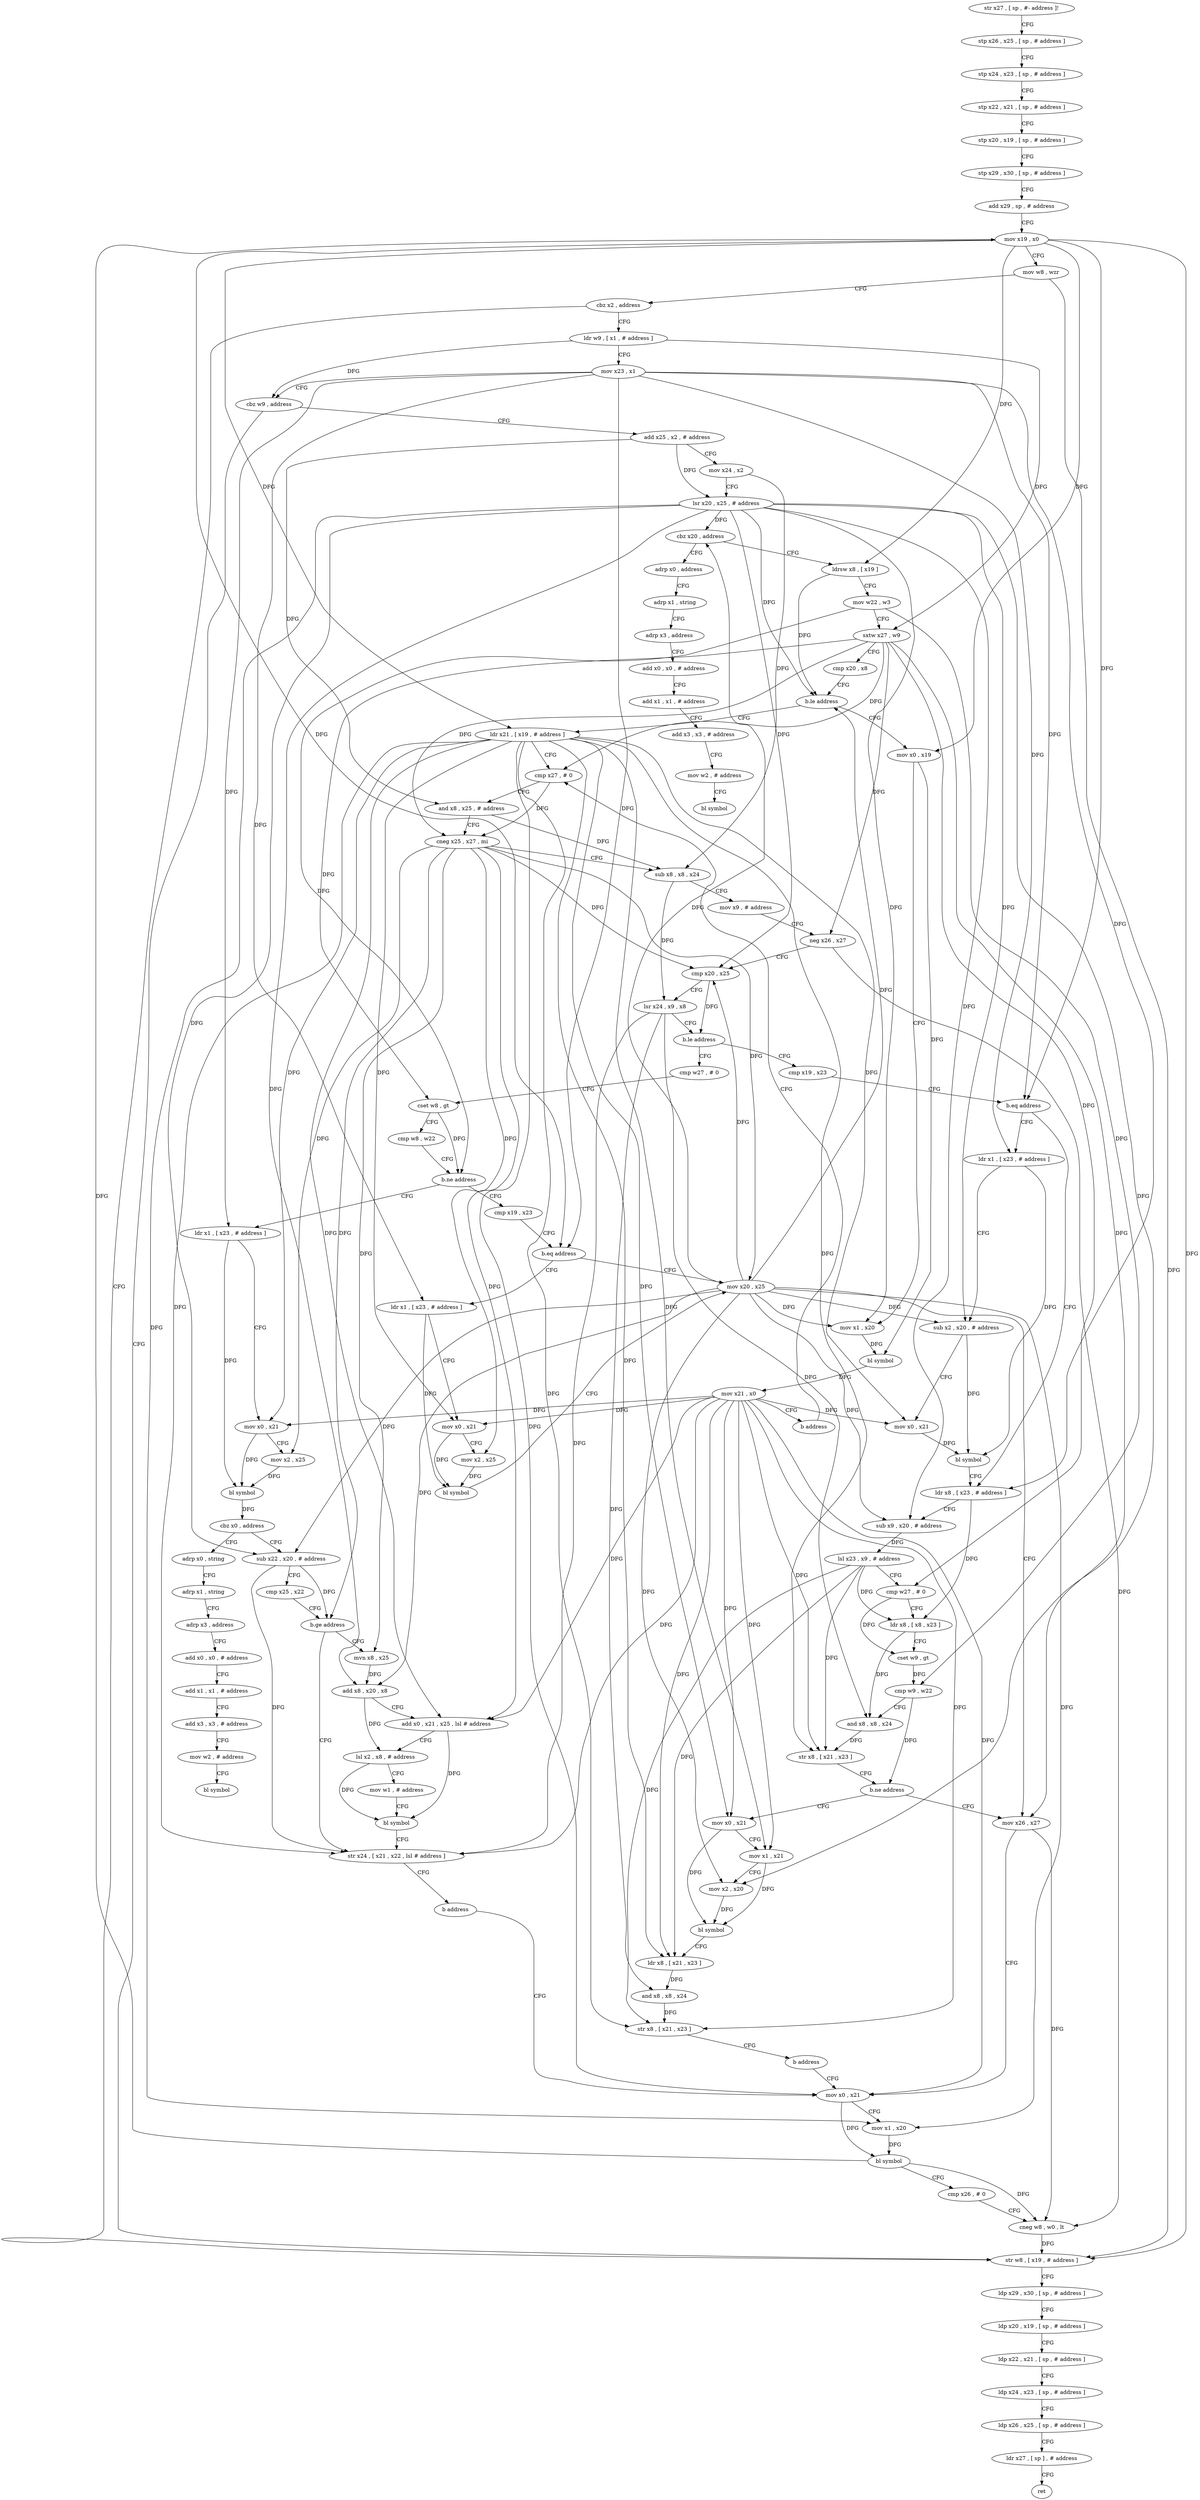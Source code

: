 digraph "func" {
"4227316" [label = "str x27 , [ sp , #- address ]!" ]
"4227320" [label = "stp x26 , x25 , [ sp , # address ]" ]
"4227324" [label = "stp x24 , x23 , [ sp , # address ]" ]
"4227328" [label = "stp x22 , x21 , [ sp , # address ]" ]
"4227332" [label = "stp x20 , x19 , [ sp , # address ]" ]
"4227336" [label = "stp x29 , x30 , [ sp , # address ]" ]
"4227340" [label = "add x29 , sp , # address" ]
"4227344" [label = "mov x19 , x0" ]
"4227348" [label = "mov w8 , wzr" ]
"4227352" [label = "cbz x2 , address" ]
"4227692" [label = "str w8 , [ x19 , # address ]" ]
"4227356" [label = "ldr w9 , [ x1 , # address ]" ]
"4227696" [label = "ldp x29 , x30 , [ sp , # address ]" ]
"4227700" [label = "ldp x20 , x19 , [ sp , # address ]" ]
"4227704" [label = "ldp x22 , x21 , [ sp , # address ]" ]
"4227708" [label = "ldp x24 , x23 , [ sp , # address ]" ]
"4227712" [label = "ldp x26 , x25 , [ sp , # address ]" ]
"4227716" [label = "ldr x27 , [ sp ] , # address" ]
"4227720" [label = "ret" ]
"4227360" [label = "mov x23 , x1" ]
"4227364" [label = "cbz w9 , address" ]
"4227368" [label = "add x25 , x2 , # address" ]
"4227372" [label = "mov x24 , x2" ]
"4227376" [label = "lsr x20 , x25 , # address" ]
"4227380" [label = "cbz x20 , address" ]
"4227724" [label = "adrp x0 , address" ]
"4227384" [label = "ldrsw x8 , [ x19 ]" ]
"4227728" [label = "adrp x1 , string" ]
"4227732" [label = "adrp x3 , address" ]
"4227736" [label = "add x0 , x0 , # address" ]
"4227740" [label = "add x1 , x1 , # address" ]
"4227744" [label = "add x3 , x3 , # address" ]
"4227748" [label = "mov w2 , # address" ]
"4227752" [label = "bl symbol" ]
"4227388" [label = "mov w22 , w3" ]
"4227392" [label = "sxtw x27 , w9" ]
"4227396" [label = "cmp x20 , x8" ]
"4227400" [label = "b.le address" ]
"4227424" [label = "ldr x21 , [ x19 , # address ]" ]
"4227404" [label = "mov x0 , x19" ]
"4227428" [label = "cmp x27 , # 0" ]
"4227408" [label = "mov x1 , x20" ]
"4227412" [label = "bl symbol" ]
"4227416" [label = "mov x21 , x0" ]
"4227420" [label = "b address" ]
"4227544" [label = "cmp x19 , x23" ]
"4227548" [label = "b.eq address" ]
"4227568" [label = "ldr x8 , [ x23 , # address ]" ]
"4227552" [label = "ldr x1 , [ x23 , # address ]" ]
"4227464" [label = "cmp w27 , # 0" ]
"4227468" [label = "cset w8 , gt" ]
"4227472" [label = "cmp w8 , w22" ]
"4227476" [label = "b.ne address" ]
"4227640" [label = "cmp x19 , x23" ]
"4227480" [label = "ldr x1 , [ x23 , # address ]" ]
"4227432" [label = "and x8 , x25 , # address" ]
"4227436" [label = "cneg x25 , x27 , mi" ]
"4227440" [label = "sub x8 , x8 , x24" ]
"4227444" [label = "mov x9 , # address" ]
"4227448" [label = "neg x26 , x27" ]
"4227452" [label = "cmp x20 , x25" ]
"4227456" [label = "lsr x24 , x9 , x8" ]
"4227460" [label = "b.le address" ]
"4227572" [label = "sub x9 , x20 , # address" ]
"4227576" [label = "lsl x23 , x9 , # address" ]
"4227580" [label = "cmp w27 , # 0" ]
"4227584" [label = "ldr x8 , [ x8 , x23 ]" ]
"4227588" [label = "cset w9 , gt" ]
"4227592" [label = "cmp w9 , w22" ]
"4227596" [label = "and x8 , x8 , x24" ]
"4227600" [label = "str x8 , [ x21 , x23 ]" ]
"4227604" [label = "b.ne address" ]
"4227668" [label = "mov x26 , x27" ]
"4227608" [label = "mov x0 , x21" ]
"4227556" [label = "sub x2 , x20 , # address" ]
"4227560" [label = "mov x0 , x21" ]
"4227564" [label = "bl symbol" ]
"4227644" [label = "b.eq address" ]
"4227664" [label = "mov x20 , x25" ]
"4227648" [label = "ldr x1 , [ x23 , # address ]" ]
"4227484" [label = "mov x0 , x21" ]
"4227488" [label = "mov x2 , x25" ]
"4227492" [label = "bl symbol" ]
"4227496" [label = "cbz x0 , address" ]
"4227756" [label = "adrp x0 , string" ]
"4227500" [label = "sub x22 , x20 , # address" ]
"4227672" [label = "mov x0 , x21" ]
"4227612" [label = "mov x1 , x21" ]
"4227616" [label = "mov x2 , x20" ]
"4227620" [label = "bl symbol" ]
"4227624" [label = "ldr x8 , [ x21 , x23 ]" ]
"4227628" [label = "and x8 , x8 , x24" ]
"4227632" [label = "str x8 , [ x21 , x23 ]" ]
"4227636" [label = "b address" ]
"4227652" [label = "mov x0 , x21" ]
"4227656" [label = "mov x2 , x25" ]
"4227660" [label = "bl symbol" ]
"4227760" [label = "adrp x1 , string" ]
"4227764" [label = "adrp x3 , address" ]
"4227768" [label = "add x0 , x0 , # address" ]
"4227772" [label = "add x1 , x1 , # address" ]
"4227776" [label = "add x3 , x3 , # address" ]
"4227780" [label = "mov w2 , # address" ]
"4227784" [label = "bl symbol" ]
"4227504" [label = "cmp x25 , x22" ]
"4227508" [label = "b.ge address" ]
"4227536" [label = "str x24 , [ x21 , x22 , lsl # address ]" ]
"4227512" [label = "mvn x8 , x25" ]
"4227676" [label = "mov x1 , x20" ]
"4227680" [label = "bl symbol" ]
"4227684" [label = "cmp x26 , # 0" ]
"4227688" [label = "cneg w8 , w0 , lt" ]
"4227540" [label = "b address" ]
"4227516" [label = "add x8 , x20 , x8" ]
"4227520" [label = "add x0 , x21 , x25 , lsl # address" ]
"4227524" [label = "lsl x2 , x8 , # address" ]
"4227528" [label = "mov w1 , # address" ]
"4227532" [label = "bl symbol" ]
"4227316" -> "4227320" [ label = "CFG" ]
"4227320" -> "4227324" [ label = "CFG" ]
"4227324" -> "4227328" [ label = "CFG" ]
"4227328" -> "4227332" [ label = "CFG" ]
"4227332" -> "4227336" [ label = "CFG" ]
"4227336" -> "4227340" [ label = "CFG" ]
"4227340" -> "4227344" [ label = "CFG" ]
"4227344" -> "4227348" [ label = "CFG" ]
"4227344" -> "4227692" [ label = "DFG" ]
"4227344" -> "4227384" [ label = "DFG" ]
"4227344" -> "4227424" [ label = "DFG" ]
"4227344" -> "4227404" [ label = "DFG" ]
"4227344" -> "4227548" [ label = "DFG" ]
"4227344" -> "4227644" [ label = "DFG" ]
"4227348" -> "4227352" [ label = "CFG" ]
"4227348" -> "4227692" [ label = "DFG" ]
"4227352" -> "4227692" [ label = "CFG" ]
"4227352" -> "4227356" [ label = "CFG" ]
"4227692" -> "4227696" [ label = "CFG" ]
"4227356" -> "4227360" [ label = "CFG" ]
"4227356" -> "4227364" [ label = "DFG" ]
"4227356" -> "4227392" [ label = "DFG" ]
"4227696" -> "4227700" [ label = "CFG" ]
"4227700" -> "4227704" [ label = "CFG" ]
"4227704" -> "4227708" [ label = "CFG" ]
"4227708" -> "4227712" [ label = "CFG" ]
"4227712" -> "4227716" [ label = "CFG" ]
"4227716" -> "4227720" [ label = "CFG" ]
"4227360" -> "4227364" [ label = "CFG" ]
"4227360" -> "4227548" [ label = "DFG" ]
"4227360" -> "4227568" [ label = "DFG" ]
"4227360" -> "4227552" [ label = "DFG" ]
"4227360" -> "4227644" [ label = "DFG" ]
"4227360" -> "4227480" [ label = "DFG" ]
"4227360" -> "4227648" [ label = "DFG" ]
"4227364" -> "4227692" [ label = "CFG" ]
"4227364" -> "4227368" [ label = "CFG" ]
"4227368" -> "4227372" [ label = "CFG" ]
"4227368" -> "4227376" [ label = "DFG" ]
"4227368" -> "4227432" [ label = "DFG" ]
"4227372" -> "4227376" [ label = "CFG" ]
"4227372" -> "4227440" [ label = "DFG" ]
"4227376" -> "4227380" [ label = "DFG" ]
"4227376" -> "4227400" [ label = "DFG" ]
"4227376" -> "4227408" [ label = "DFG" ]
"4227376" -> "4227452" [ label = "DFG" ]
"4227376" -> "4227572" [ label = "DFG" ]
"4227376" -> "4227556" [ label = "DFG" ]
"4227376" -> "4227616" [ label = "DFG" ]
"4227376" -> "4227500" [ label = "DFG" ]
"4227376" -> "4227676" [ label = "DFG" ]
"4227376" -> "4227516" [ label = "DFG" ]
"4227380" -> "4227724" [ label = "CFG" ]
"4227380" -> "4227384" [ label = "CFG" ]
"4227724" -> "4227728" [ label = "CFG" ]
"4227384" -> "4227388" [ label = "CFG" ]
"4227384" -> "4227400" [ label = "DFG" ]
"4227728" -> "4227732" [ label = "CFG" ]
"4227732" -> "4227736" [ label = "CFG" ]
"4227736" -> "4227740" [ label = "CFG" ]
"4227740" -> "4227744" [ label = "CFG" ]
"4227744" -> "4227748" [ label = "CFG" ]
"4227748" -> "4227752" [ label = "CFG" ]
"4227388" -> "4227392" [ label = "CFG" ]
"4227388" -> "4227476" [ label = "DFG" ]
"4227388" -> "4227592" [ label = "DFG" ]
"4227392" -> "4227396" [ label = "CFG" ]
"4227392" -> "4227428" [ label = "DFG" ]
"4227392" -> "4227436" [ label = "DFG" ]
"4227392" -> "4227448" [ label = "DFG" ]
"4227392" -> "4227468" [ label = "DFG" ]
"4227392" -> "4227580" [ label = "DFG" ]
"4227392" -> "4227668" [ label = "DFG" ]
"4227396" -> "4227400" [ label = "CFG" ]
"4227400" -> "4227424" [ label = "CFG" ]
"4227400" -> "4227404" [ label = "CFG" ]
"4227424" -> "4227428" [ label = "CFG" ]
"4227424" -> "4227560" [ label = "DFG" ]
"4227424" -> "4227600" [ label = "DFG" ]
"4227424" -> "4227484" [ label = "DFG" ]
"4227424" -> "4227608" [ label = "DFG" ]
"4227424" -> "4227612" [ label = "DFG" ]
"4227424" -> "4227624" [ label = "DFG" ]
"4227424" -> "4227632" [ label = "DFG" ]
"4227424" -> "4227652" [ label = "DFG" ]
"4227424" -> "4227672" [ label = "DFG" ]
"4227424" -> "4227536" [ label = "DFG" ]
"4227424" -> "4227520" [ label = "DFG" ]
"4227404" -> "4227408" [ label = "CFG" ]
"4227404" -> "4227412" [ label = "DFG" ]
"4227428" -> "4227432" [ label = "CFG" ]
"4227428" -> "4227436" [ label = "DFG" ]
"4227408" -> "4227412" [ label = "DFG" ]
"4227412" -> "4227416" [ label = "DFG" ]
"4227416" -> "4227420" [ label = "CFG" ]
"4227416" -> "4227560" [ label = "DFG" ]
"4227416" -> "4227600" [ label = "DFG" ]
"4227416" -> "4227484" [ label = "DFG" ]
"4227416" -> "4227608" [ label = "DFG" ]
"4227416" -> "4227612" [ label = "DFG" ]
"4227416" -> "4227624" [ label = "DFG" ]
"4227416" -> "4227632" [ label = "DFG" ]
"4227416" -> "4227652" [ label = "DFG" ]
"4227416" -> "4227672" [ label = "DFG" ]
"4227416" -> "4227536" [ label = "DFG" ]
"4227416" -> "4227520" [ label = "DFG" ]
"4227420" -> "4227428" [ label = "CFG" ]
"4227544" -> "4227548" [ label = "CFG" ]
"4227548" -> "4227568" [ label = "CFG" ]
"4227548" -> "4227552" [ label = "CFG" ]
"4227568" -> "4227572" [ label = "CFG" ]
"4227568" -> "4227584" [ label = "DFG" ]
"4227552" -> "4227556" [ label = "CFG" ]
"4227552" -> "4227564" [ label = "DFG" ]
"4227464" -> "4227468" [ label = "CFG" ]
"4227468" -> "4227472" [ label = "CFG" ]
"4227468" -> "4227476" [ label = "DFG" ]
"4227472" -> "4227476" [ label = "CFG" ]
"4227476" -> "4227640" [ label = "CFG" ]
"4227476" -> "4227480" [ label = "CFG" ]
"4227640" -> "4227644" [ label = "CFG" ]
"4227480" -> "4227484" [ label = "CFG" ]
"4227480" -> "4227492" [ label = "DFG" ]
"4227432" -> "4227436" [ label = "CFG" ]
"4227432" -> "4227440" [ label = "DFG" ]
"4227436" -> "4227440" [ label = "CFG" ]
"4227436" -> "4227452" [ label = "DFG" ]
"4227436" -> "4227488" [ label = "DFG" ]
"4227436" -> "4227664" [ label = "DFG" ]
"4227436" -> "4227656" [ label = "DFG" ]
"4227436" -> "4227508" [ label = "DFG" ]
"4227436" -> "4227512" [ label = "DFG" ]
"4227436" -> "4227520" [ label = "DFG" ]
"4227440" -> "4227444" [ label = "CFG" ]
"4227440" -> "4227456" [ label = "DFG" ]
"4227444" -> "4227448" [ label = "CFG" ]
"4227448" -> "4227452" [ label = "CFG" ]
"4227448" -> "4227688" [ label = "DFG" ]
"4227452" -> "4227456" [ label = "CFG" ]
"4227452" -> "4227460" [ label = "DFG" ]
"4227456" -> "4227460" [ label = "CFG" ]
"4227456" -> "4227596" [ label = "DFG" ]
"4227456" -> "4227628" [ label = "DFG" ]
"4227456" -> "4227536" [ label = "DFG" ]
"4227460" -> "4227544" [ label = "CFG" ]
"4227460" -> "4227464" [ label = "CFG" ]
"4227572" -> "4227576" [ label = "DFG" ]
"4227576" -> "4227580" [ label = "CFG" ]
"4227576" -> "4227584" [ label = "DFG" ]
"4227576" -> "4227600" [ label = "DFG" ]
"4227576" -> "4227624" [ label = "DFG" ]
"4227576" -> "4227632" [ label = "DFG" ]
"4227580" -> "4227584" [ label = "CFG" ]
"4227580" -> "4227588" [ label = "DFG" ]
"4227584" -> "4227588" [ label = "CFG" ]
"4227584" -> "4227596" [ label = "DFG" ]
"4227588" -> "4227592" [ label = "DFG" ]
"4227592" -> "4227596" [ label = "CFG" ]
"4227592" -> "4227604" [ label = "DFG" ]
"4227596" -> "4227600" [ label = "DFG" ]
"4227600" -> "4227604" [ label = "CFG" ]
"4227604" -> "4227668" [ label = "CFG" ]
"4227604" -> "4227608" [ label = "CFG" ]
"4227668" -> "4227672" [ label = "CFG" ]
"4227668" -> "4227688" [ label = "DFG" ]
"4227608" -> "4227612" [ label = "CFG" ]
"4227608" -> "4227620" [ label = "DFG" ]
"4227556" -> "4227560" [ label = "CFG" ]
"4227556" -> "4227564" [ label = "DFG" ]
"4227560" -> "4227564" [ label = "DFG" ]
"4227564" -> "4227568" [ label = "CFG" ]
"4227644" -> "4227664" [ label = "CFG" ]
"4227644" -> "4227648" [ label = "CFG" ]
"4227664" -> "4227668" [ label = "CFG" ]
"4227664" -> "4227380" [ label = "DFG" ]
"4227664" -> "4227408" [ label = "DFG" ]
"4227664" -> "4227572" [ label = "DFG" ]
"4227664" -> "4227556" [ label = "DFG" ]
"4227664" -> "4227616" [ label = "DFG" ]
"4227664" -> "4227400" [ label = "DFG" ]
"4227664" -> "4227452" [ label = "DFG" ]
"4227664" -> "4227500" [ label = "DFG" ]
"4227664" -> "4227676" [ label = "DFG" ]
"4227664" -> "4227516" [ label = "DFG" ]
"4227648" -> "4227652" [ label = "CFG" ]
"4227648" -> "4227660" [ label = "DFG" ]
"4227484" -> "4227488" [ label = "CFG" ]
"4227484" -> "4227492" [ label = "DFG" ]
"4227488" -> "4227492" [ label = "DFG" ]
"4227492" -> "4227496" [ label = "DFG" ]
"4227496" -> "4227756" [ label = "CFG" ]
"4227496" -> "4227500" [ label = "CFG" ]
"4227756" -> "4227760" [ label = "CFG" ]
"4227500" -> "4227504" [ label = "CFG" ]
"4227500" -> "4227508" [ label = "DFG" ]
"4227500" -> "4227536" [ label = "DFG" ]
"4227672" -> "4227676" [ label = "CFG" ]
"4227672" -> "4227680" [ label = "DFG" ]
"4227612" -> "4227616" [ label = "CFG" ]
"4227612" -> "4227620" [ label = "DFG" ]
"4227616" -> "4227620" [ label = "DFG" ]
"4227620" -> "4227624" [ label = "CFG" ]
"4227624" -> "4227628" [ label = "DFG" ]
"4227628" -> "4227632" [ label = "DFG" ]
"4227632" -> "4227636" [ label = "CFG" ]
"4227636" -> "4227672" [ label = "CFG" ]
"4227652" -> "4227656" [ label = "CFG" ]
"4227652" -> "4227660" [ label = "DFG" ]
"4227656" -> "4227660" [ label = "DFG" ]
"4227660" -> "4227664" [ label = "CFG" ]
"4227760" -> "4227764" [ label = "CFG" ]
"4227764" -> "4227768" [ label = "CFG" ]
"4227768" -> "4227772" [ label = "CFG" ]
"4227772" -> "4227776" [ label = "CFG" ]
"4227776" -> "4227780" [ label = "CFG" ]
"4227780" -> "4227784" [ label = "CFG" ]
"4227504" -> "4227508" [ label = "CFG" ]
"4227508" -> "4227536" [ label = "CFG" ]
"4227508" -> "4227512" [ label = "CFG" ]
"4227536" -> "4227540" [ label = "CFG" ]
"4227512" -> "4227516" [ label = "DFG" ]
"4227676" -> "4227680" [ label = "DFG" ]
"4227680" -> "4227684" [ label = "CFG" ]
"4227680" -> "4227344" [ label = "DFG" ]
"4227680" -> "4227688" [ label = "DFG" ]
"4227684" -> "4227688" [ label = "CFG" ]
"4227688" -> "4227692" [ label = "DFG" ]
"4227540" -> "4227672" [ label = "CFG" ]
"4227516" -> "4227520" [ label = "CFG" ]
"4227516" -> "4227524" [ label = "DFG" ]
"4227520" -> "4227524" [ label = "CFG" ]
"4227520" -> "4227532" [ label = "DFG" ]
"4227524" -> "4227528" [ label = "CFG" ]
"4227524" -> "4227532" [ label = "DFG" ]
"4227528" -> "4227532" [ label = "CFG" ]
"4227532" -> "4227536" [ label = "CFG" ]
}
